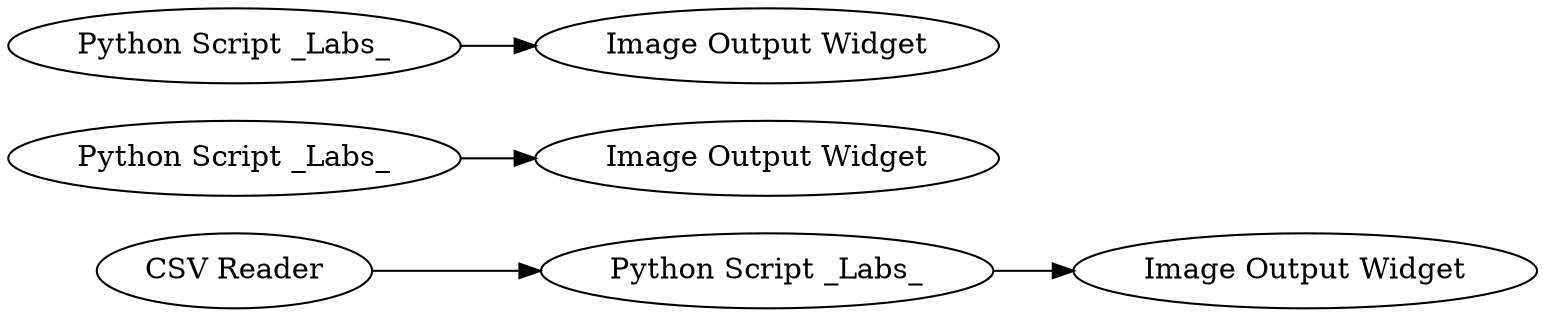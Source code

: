 digraph {
	5 -> 1
	6 -> 7
	1 -> 3
	2 -> 4
	5 [label="CSV Reader"]
	1 [label="Python Script _Labs_"]
	7 [label="Image Output Widget"]
	4 [label="Image Output Widget"]
	6 [label="Python Script _Labs_"]
	3 [label="Image Output Widget"]
	2 [label="Python Script _Labs_"]
	rankdir=LR
}

